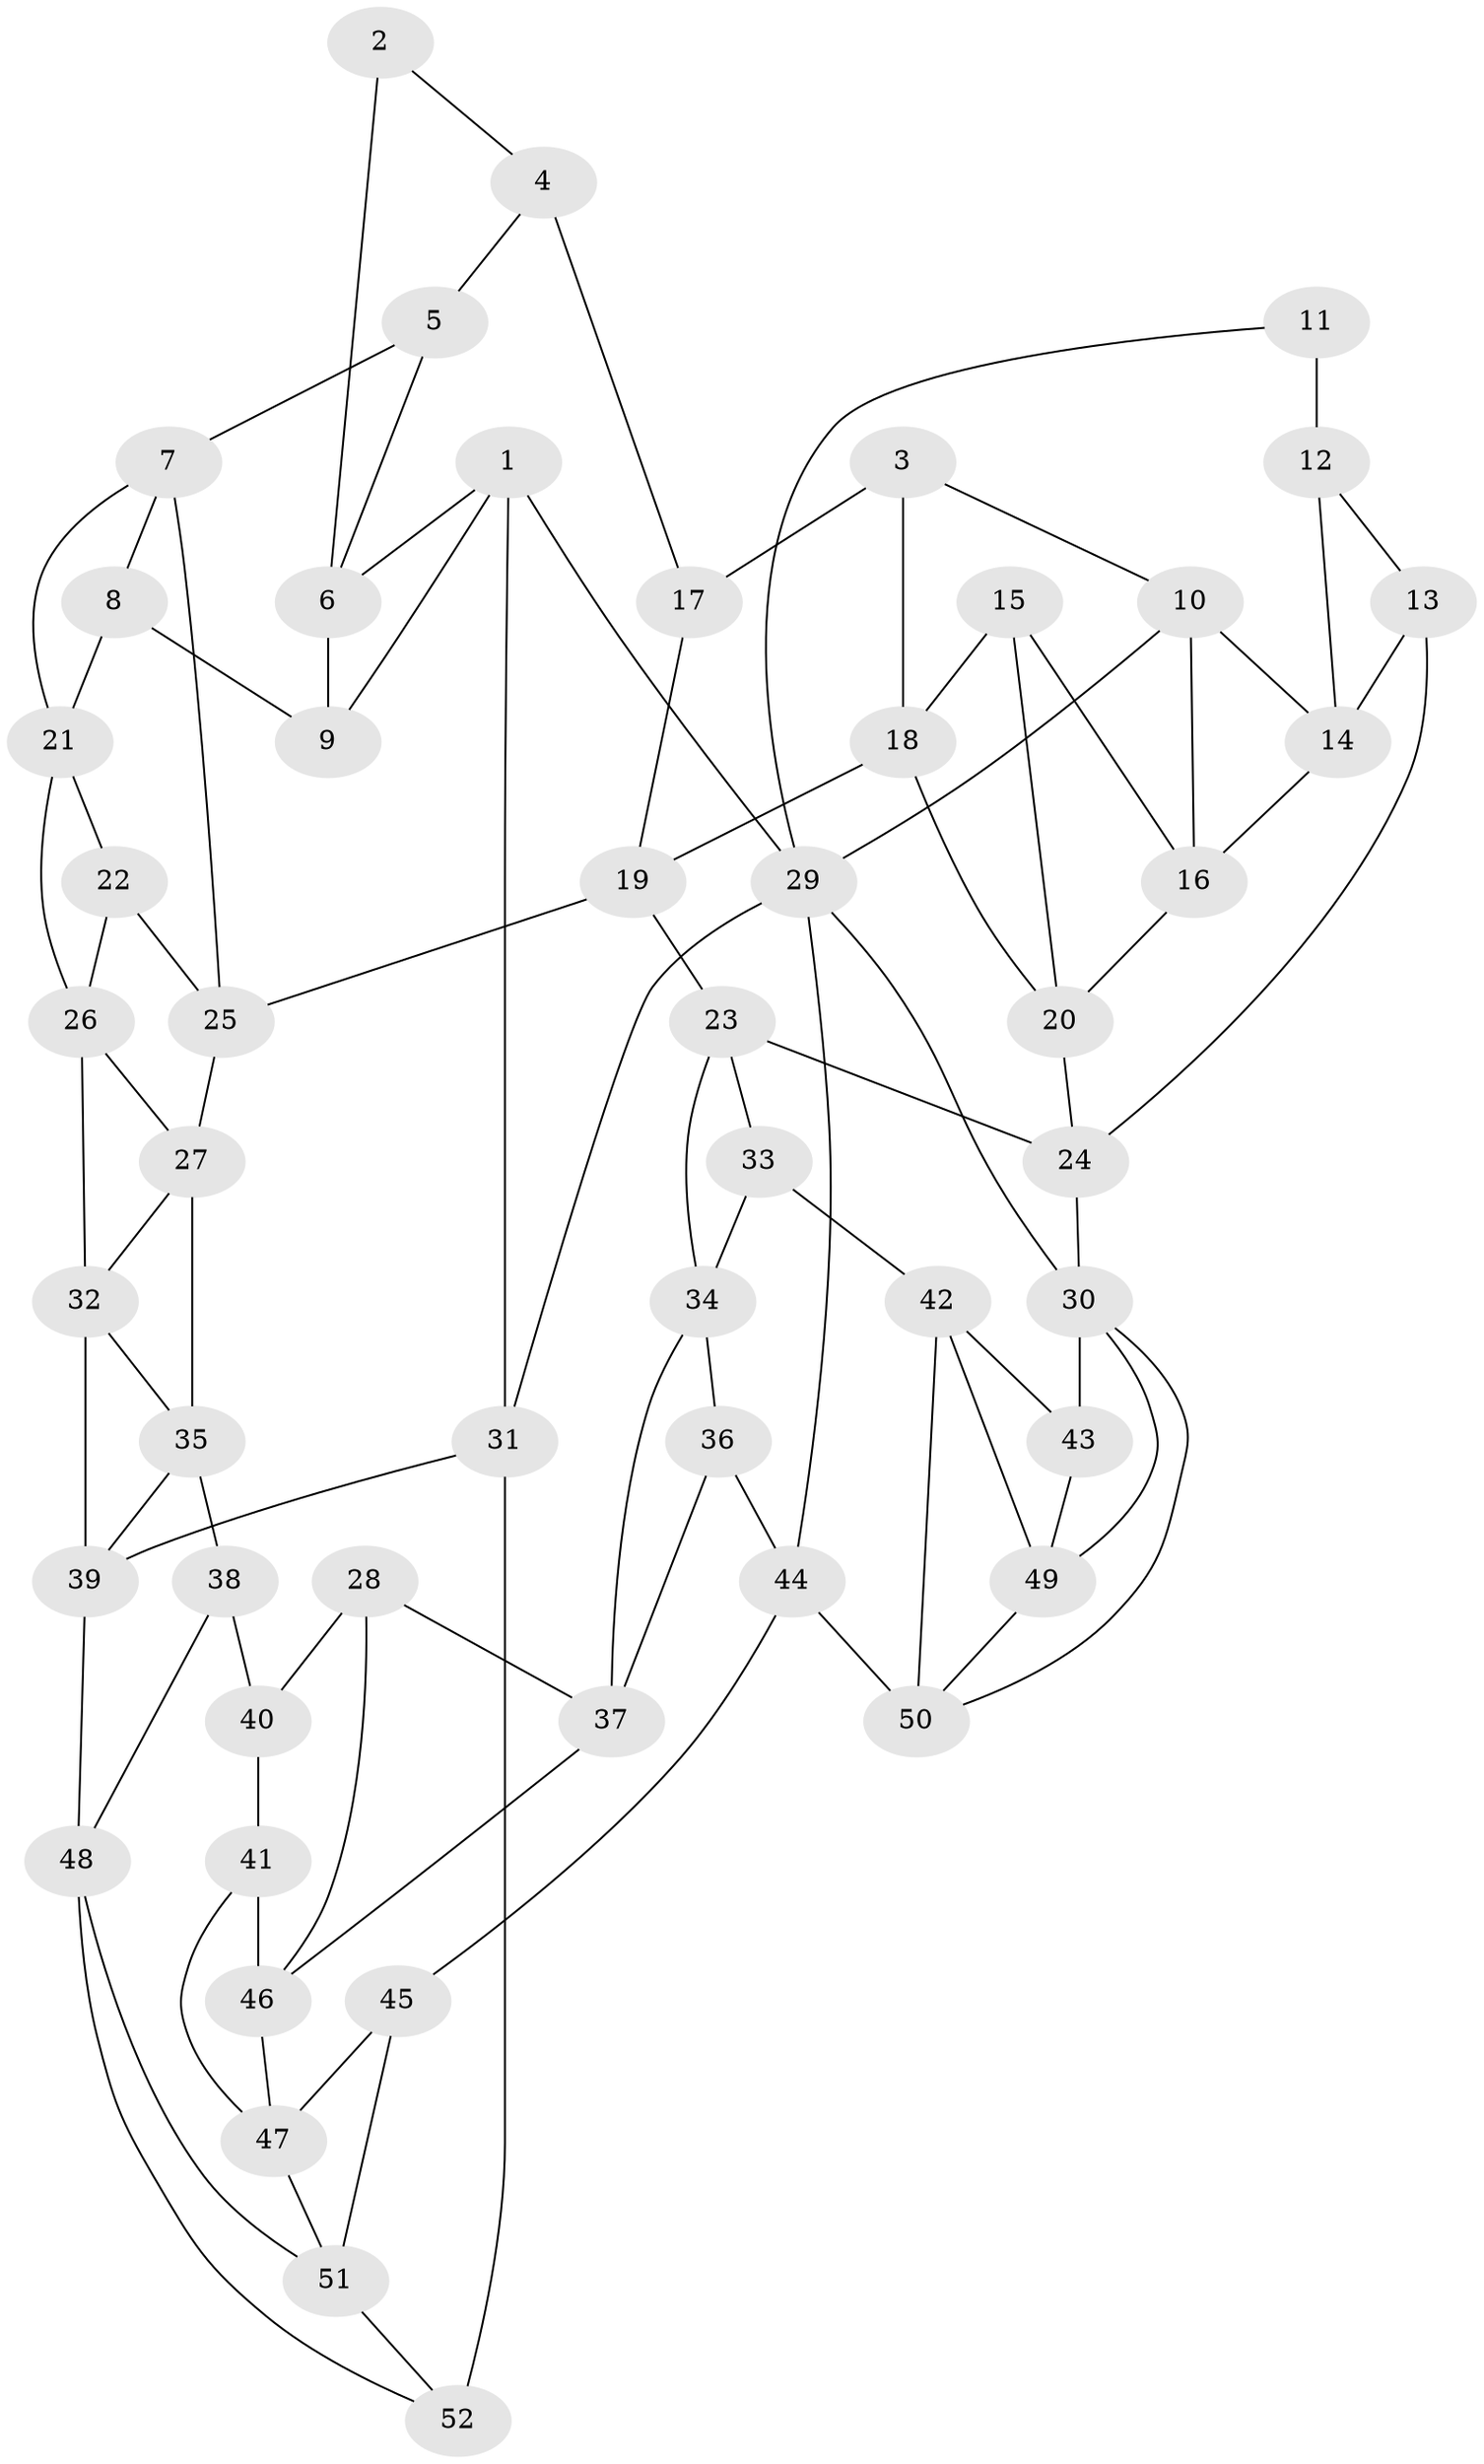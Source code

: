 // original degree distribution, {3: 0.038461538461538464, 6: 0.25961538461538464, 5: 0.46153846153846156, 4: 0.2403846153846154}
// Generated by graph-tools (version 1.1) at 2025/38/03/04/25 23:38:30]
// undirected, 52 vertices, 94 edges
graph export_dot {
  node [color=gray90,style=filled];
  1;
  2;
  3;
  4;
  5;
  6;
  7;
  8;
  9;
  10;
  11;
  12;
  13;
  14;
  15;
  16;
  17;
  18;
  19;
  20;
  21;
  22;
  23;
  24;
  25;
  26;
  27;
  28;
  29;
  30;
  31;
  32;
  33;
  34;
  35;
  36;
  37;
  38;
  39;
  40;
  41;
  42;
  43;
  44;
  45;
  46;
  47;
  48;
  49;
  50;
  51;
  52;
  1 -- 6 [weight=1.0];
  1 -- 9 [weight=1.0];
  1 -- 29 [weight=1.0];
  1 -- 31 [weight=1.0];
  2 -- 4 [weight=1.0];
  2 -- 6 [weight=1.0];
  3 -- 10 [weight=1.0];
  3 -- 17 [weight=1.0];
  3 -- 18 [weight=1.0];
  4 -- 5 [weight=1.0];
  4 -- 17 [weight=2.0];
  5 -- 6 [weight=1.0];
  5 -- 7 [weight=1.0];
  6 -- 9 [weight=1.0];
  7 -- 8 [weight=1.0];
  7 -- 21 [weight=1.0];
  7 -- 25 [weight=1.0];
  8 -- 9 [weight=1.0];
  8 -- 21 [weight=1.0];
  10 -- 14 [weight=1.0];
  10 -- 16 [weight=1.0];
  10 -- 29 [weight=1.0];
  11 -- 12 [weight=2.0];
  11 -- 29 [weight=1.0];
  12 -- 13 [weight=1.0];
  12 -- 14 [weight=1.0];
  13 -- 14 [weight=1.0];
  13 -- 24 [weight=1.0];
  14 -- 16 [weight=1.0];
  15 -- 16 [weight=1.0];
  15 -- 18 [weight=1.0];
  15 -- 20 [weight=1.0];
  16 -- 20 [weight=1.0];
  17 -- 19 [weight=1.0];
  18 -- 19 [weight=1.0];
  18 -- 20 [weight=1.0];
  19 -- 23 [weight=1.0];
  19 -- 25 [weight=1.0];
  20 -- 24 [weight=1.0];
  21 -- 22 [weight=1.0];
  21 -- 26 [weight=1.0];
  22 -- 25 [weight=1.0];
  22 -- 26 [weight=1.0];
  23 -- 24 [weight=1.0];
  23 -- 33 [weight=1.0];
  23 -- 34 [weight=1.0];
  24 -- 30 [weight=1.0];
  25 -- 27 [weight=1.0];
  26 -- 27 [weight=1.0];
  26 -- 32 [weight=1.0];
  27 -- 32 [weight=1.0];
  27 -- 35 [weight=1.0];
  28 -- 37 [weight=1.0];
  28 -- 40 [weight=1.0];
  28 -- 46 [weight=1.0];
  29 -- 30 [weight=1.0];
  29 -- 31 [weight=1.0];
  29 -- 44 [weight=1.0];
  30 -- 43 [weight=1.0];
  30 -- 49 [weight=1.0];
  30 -- 50 [weight=1.0];
  31 -- 39 [weight=1.0];
  31 -- 52 [weight=2.0];
  32 -- 35 [weight=1.0];
  32 -- 39 [weight=1.0];
  33 -- 34 [weight=1.0];
  33 -- 42 [weight=2.0];
  34 -- 36 [weight=1.0];
  34 -- 37 [weight=1.0];
  35 -- 38 [weight=1.0];
  35 -- 39 [weight=1.0];
  36 -- 37 [weight=1.0];
  36 -- 44 [weight=1.0];
  37 -- 46 [weight=1.0];
  38 -- 40 [weight=2.0];
  38 -- 48 [weight=1.0];
  39 -- 48 [weight=1.0];
  40 -- 41 [weight=1.0];
  41 -- 46 [weight=1.0];
  41 -- 47 [weight=1.0];
  42 -- 43 [weight=2.0];
  42 -- 49 [weight=1.0];
  42 -- 50 [weight=1.0];
  43 -- 49 [weight=1.0];
  44 -- 45 [weight=1.0];
  44 -- 50 [weight=1.0];
  45 -- 47 [weight=1.0];
  45 -- 51 [weight=1.0];
  46 -- 47 [weight=1.0];
  47 -- 51 [weight=1.0];
  48 -- 51 [weight=1.0];
  48 -- 52 [weight=1.0];
  49 -- 50 [weight=1.0];
  51 -- 52 [weight=1.0];
}
